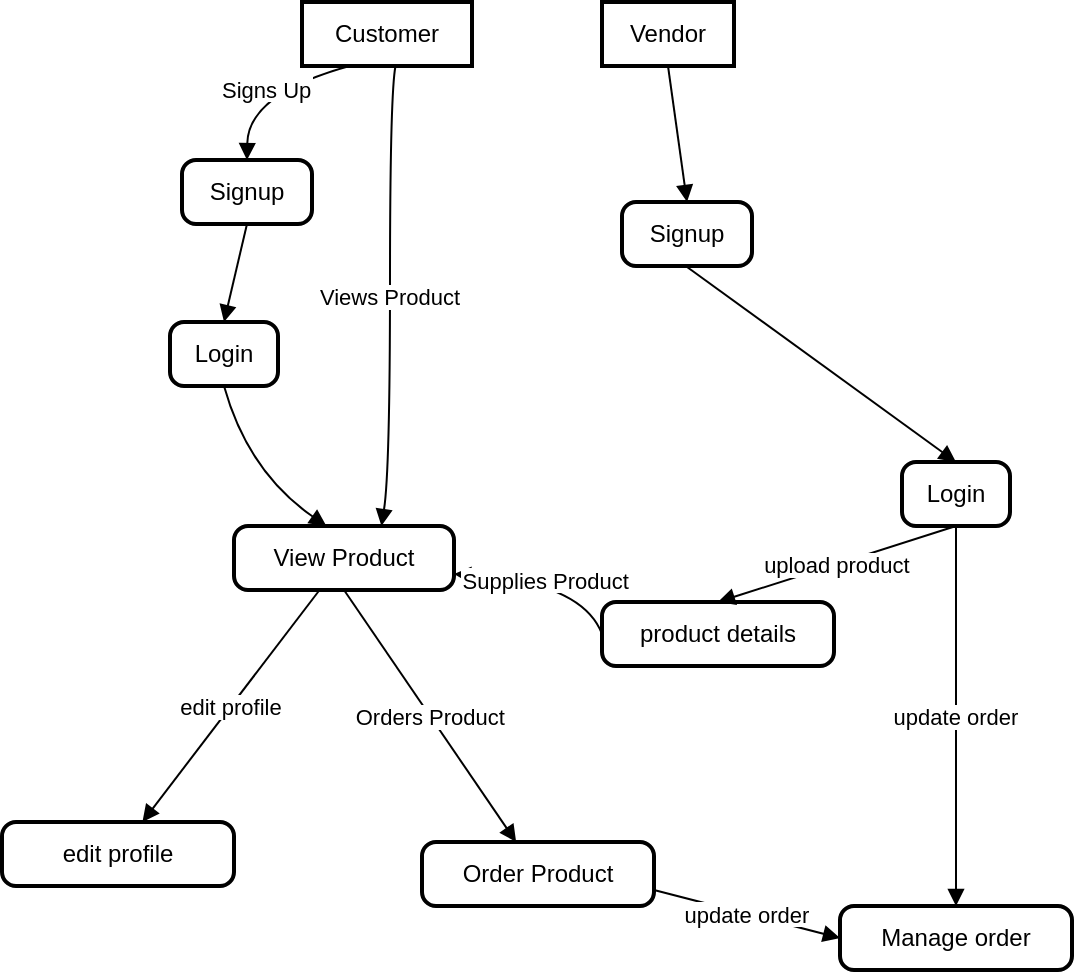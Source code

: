 <mxfile version="24.6.3" type="github">
  <diagram name="Page-1" id="JfQwr6mKDJ7Q5U0qXkKd">
    <mxGraphModel dx="2170" dy="793" grid="1" gridSize="10" guides="1" tooltips="1" connect="1" arrows="1" fold="1" page="1" pageScale="1" pageWidth="827" pageHeight="1169" math="0" shadow="0">
      <root>
        <mxCell id="0" />
        <mxCell id="1" parent="0" />
        <mxCell id="2" value="Customer" style="whiteSpace=wrap;strokeWidth=2;" parent="1" vertex="1">
          <mxGeometry x="60" y="20" width="85" height="32" as="geometry" />
        </mxCell>
        <mxCell id="3" value="Signup" style="rounded=1;absoluteArcSize=1;arcSize=14;whiteSpace=wrap;strokeWidth=2;" parent="1" vertex="1">
          <mxGeometry y="99" width="65" height="32" as="geometry" />
        </mxCell>
        <mxCell id="4" value="Login" style="rounded=1;absoluteArcSize=1;arcSize=14;whiteSpace=wrap;strokeWidth=2;" parent="1" vertex="1">
          <mxGeometry x="-6" y="180" width="54" height="32" as="geometry" />
        </mxCell>
        <mxCell id="5" value="View Product" style="rounded=1;absoluteArcSize=1;arcSize=14;whiteSpace=wrap;strokeWidth=2;" parent="1" vertex="1">
          <mxGeometry x="26" y="282" width="110" height="32" as="geometry" />
        </mxCell>
        <mxCell id="6" value="Order Product" style="rounded=1;absoluteArcSize=1;arcSize=14;whiteSpace=wrap;strokeWidth=2;" parent="1" vertex="1">
          <mxGeometry x="120" y="440" width="116" height="32" as="geometry" />
        </mxCell>
        <mxCell id="7" value="Vendor" style="whiteSpace=wrap;strokeWidth=2;" parent="1" vertex="1">
          <mxGeometry x="210" y="20" width="66" height="32" as="geometry" />
        </mxCell>
        <mxCell id="8" value="Signup" style="rounded=1;absoluteArcSize=1;arcSize=14;whiteSpace=wrap;strokeWidth=2;" parent="1" vertex="1">
          <mxGeometry x="220" y="120" width="65" height="32" as="geometry" />
        </mxCell>
        <mxCell id="9" value="Login" style="rounded=1;absoluteArcSize=1;arcSize=14;whiteSpace=wrap;strokeWidth=2;" parent="1" vertex="1">
          <mxGeometry x="360" y="250" width="54" height="32" as="geometry" />
        </mxCell>
        <mxCell id="10" value="Signs Up" style="curved=1;startArrow=none;endArrow=block;exitX=0.28;exitY=1;entryX=0.5;entryY=0;" parent="1" source="2" target="3" edge="1">
          <mxGeometry relative="1" as="geometry">
            <Array as="points">
              <mxPoint x="33" y="66" />
            </Array>
          </mxGeometry>
        </mxCell>
        <mxCell id="11" value="" style="curved=1;startArrow=none;endArrow=block;exitX=0.5;exitY=1;entryX=0.5;entryY=0;" parent="1" source="3" target="4" edge="1">
          <mxGeometry relative="1" as="geometry">
            <Array as="points" />
          </mxGeometry>
        </mxCell>
        <mxCell id="12" value="" style="curved=1;startArrow=none;endArrow=block;exitX=0.5;exitY=1;entryX=0.42;entryY=0;" parent="1" source="4" target="5" edge="1">
          <mxGeometry relative="1" as="geometry">
            <Array as="points">
              <mxPoint x="33" y="255" />
            </Array>
          </mxGeometry>
        </mxCell>
        <mxCell id="14" value="Views Product" style="curved=1;startArrow=none;endArrow=block;exitX=0.55;exitY=1;entryX=0.67;entryY=0;" parent="1" source="2" target="5" edge="1">
          <mxGeometry relative="1" as="geometry">
            <Array as="points">
              <mxPoint x="104" y="66" />
              <mxPoint x="104" y="255" />
            </Array>
          </mxGeometry>
        </mxCell>
        <mxCell id="17" value="" style="curved=1;startArrow=none;endArrow=block;exitX=0.49;exitY=1;entryX=0.5;entryY=0;" parent="1" source="8" target="9" edge="1">
          <mxGeometry relative="1" as="geometry">
            <Array as="points" />
          </mxGeometry>
        </mxCell>
        <mxCell id="M0-Wf22BtbSEkpvqYB6u-18" value="Orders Product" style="curved=1;startArrow=none;endArrow=block;exitX=0.5;exitY=1;exitDx=0;exitDy=0;" edge="1" parent="1" source="5" target="6">
          <mxGeometry relative="1" as="geometry">
            <Array as="points" />
            <mxPoint x="133" y="281" as="sourcePoint" />
            <mxPoint x="143" y="461" as="targetPoint" />
          </mxGeometry>
        </mxCell>
        <mxCell id="M0-Wf22BtbSEkpvqYB6u-19" value="edit profile" style="rounded=1;absoluteArcSize=1;arcSize=14;whiteSpace=wrap;strokeWidth=2;" vertex="1" parent="1">
          <mxGeometry x="-90" y="430" width="116" height="32" as="geometry" />
        </mxCell>
        <mxCell id="M0-Wf22BtbSEkpvqYB6u-20" value="edit profile" style="curved=1;startArrow=none;endArrow=block;" edge="1" parent="1" source="5" target="M0-Wf22BtbSEkpvqYB6u-19">
          <mxGeometry relative="1" as="geometry">
            <Array as="points" />
            <mxPoint x="10" y="340" as="sourcePoint" />
            <mxPoint x="10" y="520" as="targetPoint" />
          </mxGeometry>
        </mxCell>
        <mxCell id="M0-Wf22BtbSEkpvqYB6u-21" value="product details" style="rounded=1;absoluteArcSize=1;arcSize=14;whiteSpace=wrap;strokeWidth=2;" vertex="1" parent="1">
          <mxGeometry x="210" y="320" width="116" height="32" as="geometry" />
        </mxCell>
        <mxCell id="M0-Wf22BtbSEkpvqYB6u-22" value="" style="curved=1;startArrow=none;endArrow=block;exitX=0.5;exitY=1;entryX=0.5;entryY=0;entryDx=0;entryDy=0;exitDx=0;exitDy=0;" edge="1" parent="1" source="7" target="8">
          <mxGeometry relative="1" as="geometry">
            <Array as="points" />
            <mxPoint x="236" y="60" as="sourcePoint" />
            <mxPoint x="314" y="229" as="targetPoint" />
          </mxGeometry>
        </mxCell>
        <mxCell id="M0-Wf22BtbSEkpvqYB6u-23" value="Supplies Product" style="curved=1;startArrow=none;endArrow=block;exitX=0;exitY=0.5;entryX=1;entryY=0.75;entryDx=0;entryDy=0;exitDx=0;exitDy=0;" edge="1" parent="1" source="M0-Wf22BtbSEkpvqYB6u-21" target="5">
          <mxGeometry relative="1" as="geometry">
            <Array as="points">
              <mxPoint x="200" y="310" />
            </Array>
            <mxPoint x="199.77" y="340" as="sourcePoint" />
            <mxPoint x="194.23" y="446" as="targetPoint" />
          </mxGeometry>
        </mxCell>
        <mxCell id="M0-Wf22BtbSEkpvqYB6u-24" value="upload product" style="curved=1;startArrow=none;endArrow=block;exitX=0.5;exitY=1;exitDx=0;exitDy=0;entryX=0.5;entryY=0;entryDx=0;entryDy=0;" edge="1" parent="1" source="9" target="M0-Wf22BtbSEkpvqYB6u-21">
          <mxGeometry relative="1" as="geometry">
            <Array as="points" />
            <mxPoint x="320" y="170" as="sourcePoint" />
            <mxPoint x="432" y="338" as="targetPoint" />
          </mxGeometry>
        </mxCell>
        <mxCell id="M0-Wf22BtbSEkpvqYB6u-26" value="Manage order" style="rounded=1;absoluteArcSize=1;arcSize=14;whiteSpace=wrap;strokeWidth=2;" vertex="1" parent="1">
          <mxGeometry x="329" y="472" width="116" height="32" as="geometry" />
        </mxCell>
        <mxCell id="M0-Wf22BtbSEkpvqYB6u-27" value="update order" style="curved=1;startArrow=none;endArrow=block;exitX=0.5;exitY=1;exitDx=0;exitDy=0;" edge="1" parent="1" source="9" target="M0-Wf22BtbSEkpvqYB6u-26">
          <mxGeometry relative="1" as="geometry">
            <Array as="points" />
            <mxPoint x="397" y="292" as="sourcePoint" />
            <mxPoint x="278" y="330" as="targetPoint" />
          </mxGeometry>
        </mxCell>
        <mxCell id="M0-Wf22BtbSEkpvqYB6u-28" value="update order" style="curved=1;startArrow=none;endArrow=block;exitX=1;exitY=0.75;exitDx=0;exitDy=0;entryX=0;entryY=0.5;entryDx=0;entryDy=0;" edge="1" parent="1" source="6" target="M0-Wf22BtbSEkpvqYB6u-26">
          <mxGeometry relative="1" as="geometry">
            <Array as="points" />
            <mxPoint x="189.5" y="493" as="sourcePoint" />
            <mxPoint x="296.5" y="601" as="targetPoint" />
          </mxGeometry>
        </mxCell>
      </root>
    </mxGraphModel>
  </diagram>
</mxfile>
